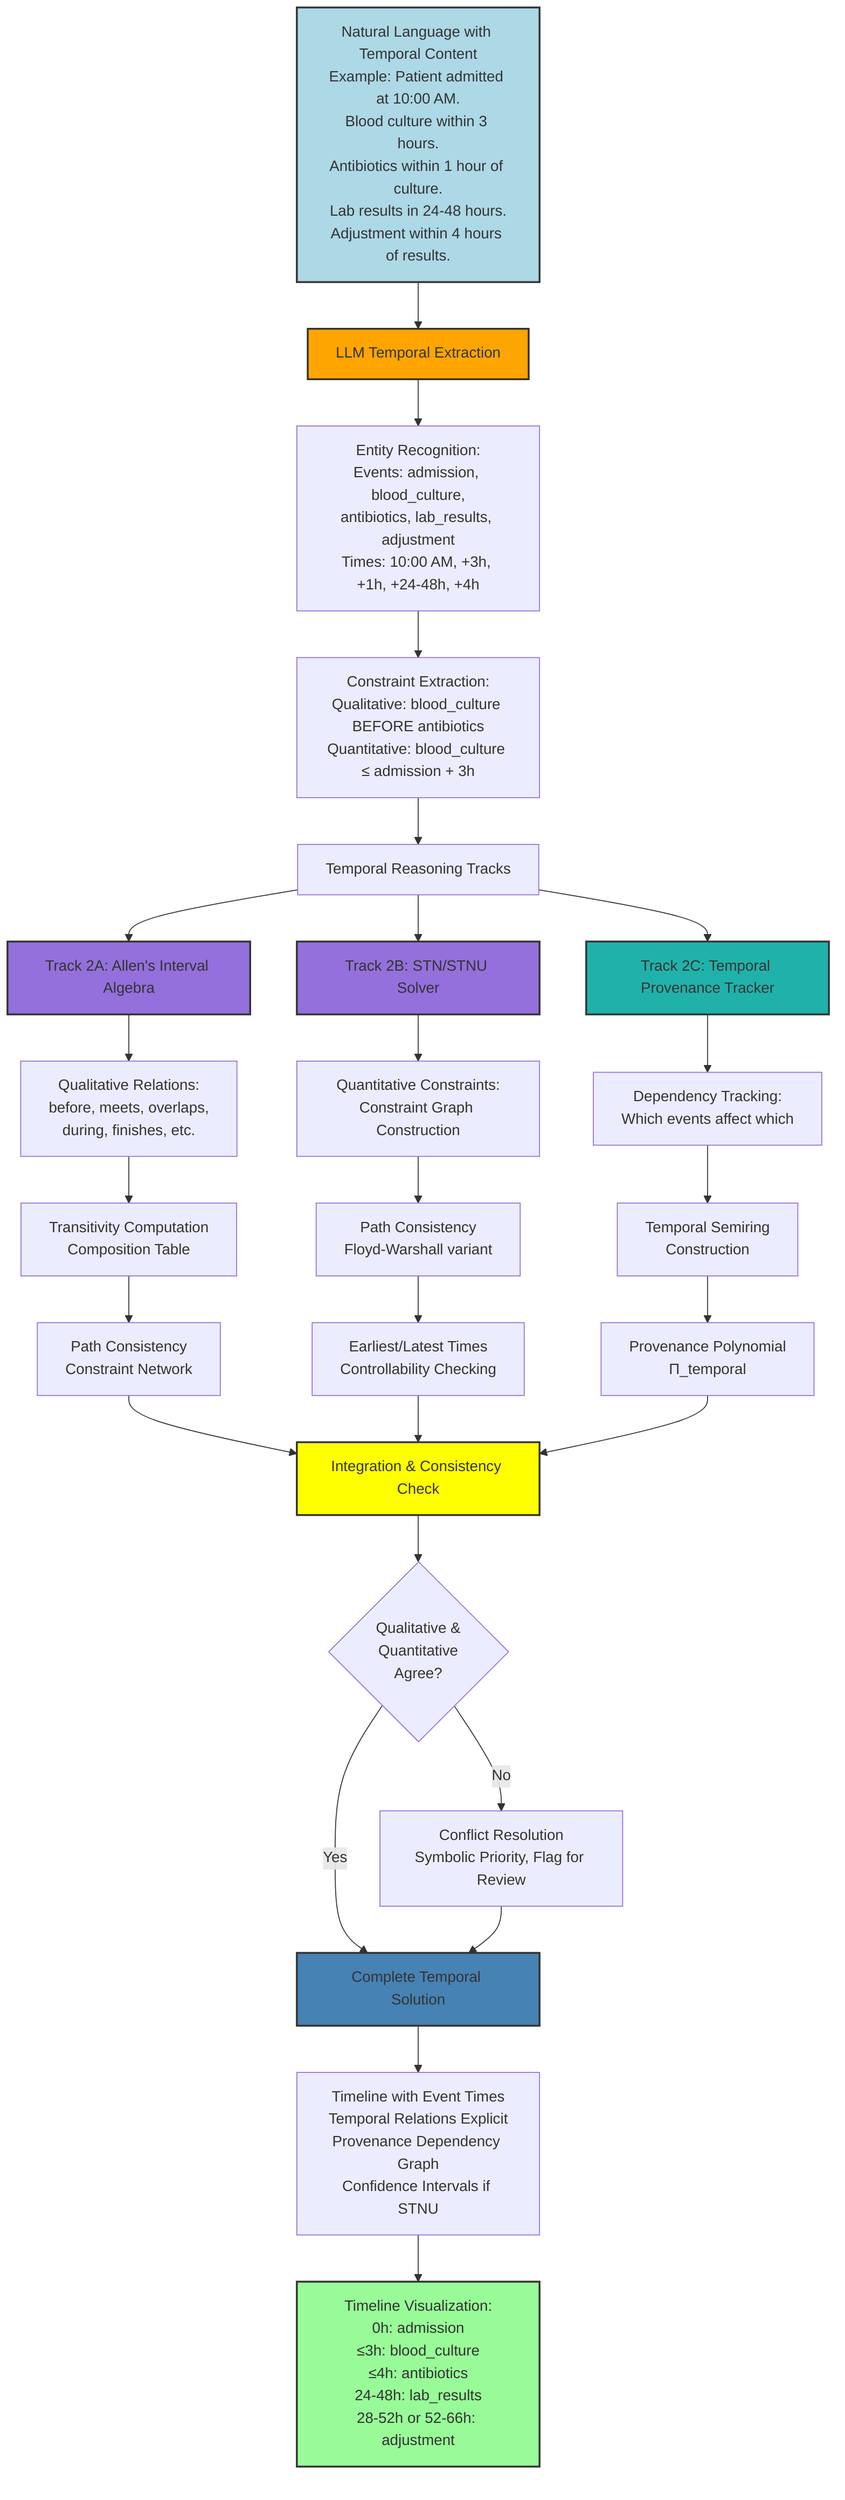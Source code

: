 flowchart TD
    A[Natural Language with Temporal Content<br/>Example: Patient admitted at 10:00 AM.<br/>Blood culture within 3 hours.<br/>Antibiotics within 1 hour of culture.<br/>Lab results in 24-48 hours.<br/>Adjustment within 4 hours of results.] --> B[LLM Temporal Extraction]

    B --> B1[Entity Recognition:<br/>Events: admission, blood_culture,<br/>antibiotics, lab_results, adjustment<br/>Times: 10:00 AM, +3h, +1h, +24-48h, +4h]
    B1 --> B2[Constraint Extraction:<br/>Qualitative: blood_culture BEFORE antibiotics<br/>Quantitative: blood_culture ≤ admission + 3h]

    B2 --> C[Temporal Reasoning Tracks]

    C --> D[Track 2A: Allen's Interval Algebra]
    C --> E[Track 2B: STN/STNU Solver]
    C --> F[Track 2C: Temporal Provenance Tracker]

    D --> D1[Qualitative Relations:<br/>before, meets, overlaps,<br/>during, finishes, etc.]
    D1 --> D2[Transitivity Computation<br/>Composition Table]
    D2 --> D3[Path Consistency<br/>Constraint Network]

    E --> E1[Quantitative Constraints:<br/>Constraint Graph Construction]
    E1 --> E2[Path Consistency<br/>Floyd-Warshall variant]
    E2 --> E3[Earliest/Latest Times<br/>Controllability Checking]

    F --> F1[Dependency Tracking:<br/>Which events affect which]
    F1 --> F2[Temporal Semiring<br/>Construction]
    F2 --> F3[Provenance Polynomial<br/>Π_temporal]

    D3 --> G[Integration & Consistency Check]
    E3 --> G
    F3 --> G

    G --> G1{Qualitative &<br/>Quantitative<br/>Agree?}
    G1 -->|Yes| H[Complete Temporal Solution]
    G1 -->|No| G2[Conflict Resolution<br/>Symbolic Priority, Flag for Review]
    G2 --> H

    H --> H1[Timeline with Event Times<br/>Temporal Relations Explicit<br/>Provenance Dependency Graph<br/>Confidence Intervals if STNU]

    H1 --> I[Timeline Visualization:<br/>0h: admission<br/>≤3h: blood_culture<br/>≤4h: antibiotics<br/>24-48h: lab_results<br/>28-52h or 52-66h: adjustment]

    style A fill:#ADD8E6,stroke:#333,stroke-width:2px
    style B fill:#FFA500,stroke:#333,stroke-width:2px
    style D fill:#9370DB,stroke:#333,stroke-width:2px
    style E fill:#9370DB,stroke:#333,stroke-width:2px
    style F fill:#20B2AA,stroke:#333,stroke-width:2px
    style G fill:#FFFF00,stroke:#333,stroke-width:2px
    style H fill:#4682B4,stroke:#333,stroke-width:2px
    style I fill:#98FB98,stroke:#333,stroke-width:2px